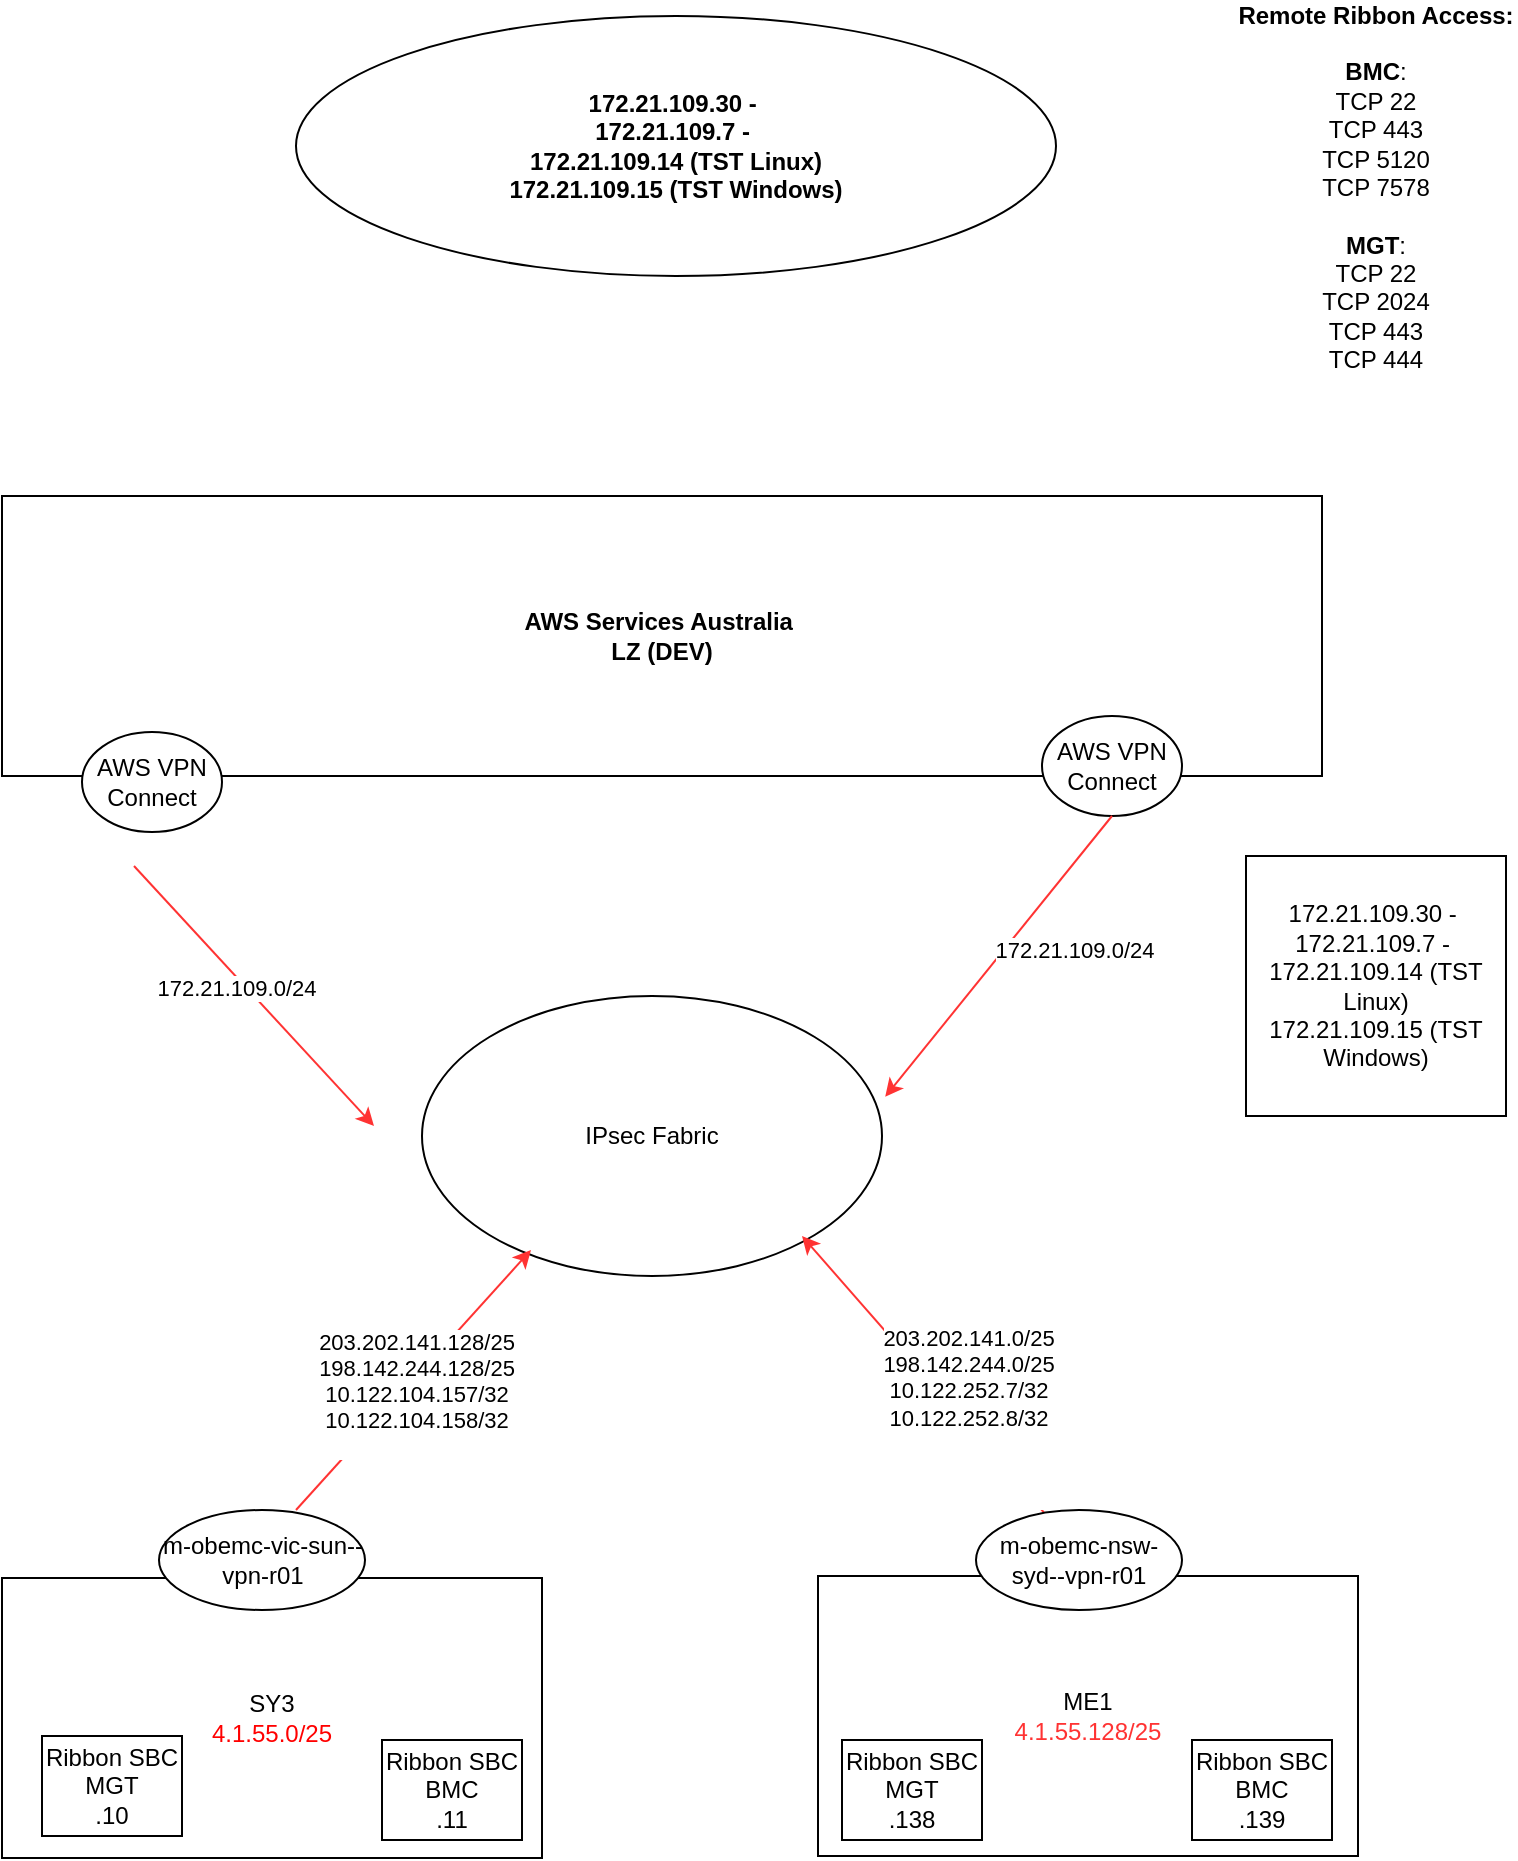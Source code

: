 <mxfile version="25.0.3">
  <diagram name="Page-1" id="dU_e7VPEd_71yUoCDEky">
    <mxGraphModel dx="1078" dy="479" grid="1" gridSize="10" guides="1" tooltips="1" connect="1" arrows="1" fold="1" page="1" pageScale="1" pageWidth="827" pageHeight="1169" math="0" shadow="0">
      <root>
        <mxCell id="0" />
        <mxCell id="1" parent="0" />
        <mxCell id="u6Nlhj0dFVYCVf8Xmznz-1" value="IPsec Fabric" style="ellipse;whiteSpace=wrap;html=1;" vertex="1" parent="1">
          <mxGeometry x="260" y="540" width="230" height="140" as="geometry" />
        </mxCell>
        <mxCell id="u6Nlhj0dFVYCVf8Xmznz-2" value="&lt;b&gt;AWS Services Australia&amp;nbsp;&lt;/b&gt;&lt;div&gt;&lt;b&gt;LZ (DEV)&lt;/b&gt;&lt;/div&gt;" style="rounded=0;whiteSpace=wrap;html=1;direction=west;" vertex="1" parent="1">
          <mxGeometry x="50" y="290" width="660" height="140" as="geometry" />
        </mxCell>
        <mxCell id="u6Nlhj0dFVYCVf8Xmznz-3" value="SY3&lt;br&gt;&lt;font color=&quot;#ff0000&quot;&gt;4.1.55.0/25&lt;/font&gt;" style="rounded=0;whiteSpace=wrap;html=1;direction=west;" vertex="1" parent="1">
          <mxGeometry x="50" y="831" width="270" height="140" as="geometry" />
        </mxCell>
        <mxCell id="u6Nlhj0dFVYCVf8Xmznz-4" value="ME1&lt;div&gt;&lt;font color=&quot;#ff3333&quot;&gt;4.1.55.128/25&lt;/font&gt;&lt;/div&gt;" style="rounded=0;whiteSpace=wrap;html=1;direction=west;" vertex="1" parent="1">
          <mxGeometry x="458" y="830" width="270" height="140" as="geometry" />
        </mxCell>
        <mxCell id="u6Nlhj0dFVYCVf8Xmznz-11" value="" style="endArrow=none;html=1;rounded=0;entryX=-0.02;entryY=0.616;entryDx=0;entryDy=0;entryPerimeter=0;exitX=0.48;exitY=0.996;exitDx=0;exitDy=0;exitPerimeter=0;" edge="1" parent="1" source="u6Nlhj0dFVYCVf8Xmznz-50">
          <mxGeometry width="50" height="50" relative="1" as="geometry">
            <mxPoint x="286" y="285" as="sourcePoint" />
            <mxPoint x="444" y="127" as="targetPoint" />
          </mxGeometry>
        </mxCell>
        <mxCell id="u6Nlhj0dFVYCVf8Xmznz-14" value="&lt;b&gt;Remote Ribbon Access:&lt;/b&gt;&lt;div&gt;&lt;br&gt;&lt;/div&gt;&lt;div&gt;&lt;b&gt;BMC&lt;/b&gt;:&lt;/div&gt;&lt;div&gt;TCP 22&lt;/div&gt;&lt;div&gt;TCP 443&lt;/div&gt;&lt;div&gt;TCP 5120&lt;/div&gt;&lt;div&gt;TCP 7578&lt;/div&gt;&lt;div&gt;&lt;br&gt;&lt;/div&gt;&lt;div&gt;&lt;b&gt;MGT&lt;/b&gt;:&lt;/div&gt;&lt;div&gt;TCP 22&lt;/div&gt;&lt;div&gt;TCP 2024&lt;/div&gt;&lt;div&gt;TCP 443&lt;/div&gt;&lt;div&gt;TCP 444&lt;/div&gt;&lt;div&gt;&lt;br&gt;&lt;/div&gt;&lt;div&gt;&lt;br&gt;&lt;/div&gt;" style="text;strokeColor=none;align=center;fillColor=none;html=1;verticalAlign=middle;whiteSpace=wrap;rounded=0;" vertex="1" parent="1">
          <mxGeometry x="667" y="70" width="140" height="160" as="geometry" />
        </mxCell>
        <mxCell id="u6Nlhj0dFVYCVf8Xmznz-15" value="m-obemc-vic-sun--vpn-r01" style="ellipse;whiteSpace=wrap;html=1;" vertex="1" parent="1">
          <mxGeometry x="128.5" y="797" width="103" height="50" as="geometry" />
        </mxCell>
        <mxCell id="u6Nlhj0dFVYCVf8Xmznz-22" value="AWS VPN&lt;div&gt;Connect&lt;/div&gt;" style="ellipse;whiteSpace=wrap;html=1;" vertex="1" parent="1">
          <mxGeometry x="90" y="408" width="70" height="50" as="geometry" />
        </mxCell>
        <mxCell id="u6Nlhj0dFVYCVf8Xmznz-24" value="Ribbon SBC&lt;div&gt;MGT&lt;/div&gt;&lt;div&gt;.10&lt;/div&gt;" style="rounded=0;whiteSpace=wrap;html=1;direction=west;" vertex="1" parent="1">
          <mxGeometry x="70" y="910" width="70" height="50" as="geometry" />
        </mxCell>
        <mxCell id="u6Nlhj0dFVYCVf8Xmznz-25" value="Ribbon SBC&lt;div&gt;BMC&lt;/div&gt;&lt;div&gt;.11&lt;/div&gt;" style="rounded=0;whiteSpace=wrap;html=1;direction=west;" vertex="1" parent="1">
          <mxGeometry x="240" y="912" width="70" height="50" as="geometry" />
        </mxCell>
        <mxCell id="u6Nlhj0dFVYCVf8Xmznz-26" value="Ribbon SBC&lt;div&gt;MGT&lt;/div&gt;&lt;div&gt;.138&lt;/div&gt;" style="rounded=0;whiteSpace=wrap;html=1;direction=west;" vertex="1" parent="1">
          <mxGeometry x="470" y="912" width="70" height="50" as="geometry" />
        </mxCell>
        <mxCell id="u6Nlhj0dFVYCVf8Xmznz-27" value="Ribbon SBC&lt;div&gt;BMC&lt;/div&gt;&lt;div&gt;.139&lt;/div&gt;" style="rounded=0;whiteSpace=wrap;html=1;direction=west;" vertex="1" parent="1">
          <mxGeometry x="645" y="912" width="70" height="50" as="geometry" />
        </mxCell>
        <mxCell id="u6Nlhj0dFVYCVf8Xmznz-28" value="AWS VPN&lt;div&gt;Connect&lt;/div&gt;" style="ellipse;whiteSpace=wrap;html=1;" vertex="1" parent="1">
          <mxGeometry x="570" y="400" width="70" height="50" as="geometry" />
        </mxCell>
        <mxCell id="u6Nlhj0dFVYCVf8Xmznz-35" value="" style="endArrow=classic;html=1;rounded=0;strokeColor=#FF3333;" edge="1" parent="1">
          <mxGeometry width="50" height="50" relative="1" as="geometry">
            <mxPoint x="197" y="797" as="sourcePoint" />
            <mxPoint x="314.5" y="667" as="targetPoint" />
          </mxGeometry>
        </mxCell>
        <mxCell id="u6Nlhj0dFVYCVf8Xmznz-36" value="203.202.141.128/25&lt;div&gt;198.142.244.128/25&lt;/div&gt;&lt;div&gt;10.122.104.157/32&lt;/div&gt;&lt;div&gt;&lt;div&gt;10.122.104.158/32&lt;/div&gt;&lt;div&gt;&lt;br&gt;&lt;/div&gt;&lt;/div&gt;" style="edgeLabel;html=1;align=center;verticalAlign=middle;resizable=0;points=[];strokeColor=#FF3333;" vertex="1" connectable="0" parent="u6Nlhj0dFVYCVf8Xmznz-35">
          <mxGeometry x="-0.403" y="2" relative="1" as="geometry">
            <mxPoint x="26" y="-18" as="offset" />
          </mxGeometry>
        </mxCell>
        <mxCell id="u6Nlhj0dFVYCVf8Xmznz-37" value="" style="endArrow=classic;html=1;rounded=0;strokeColor=#FF3333;" edge="1" parent="1">
          <mxGeometry width="50" height="50" relative="1" as="geometry">
            <mxPoint x="116" y="475" as="sourcePoint" />
            <mxPoint x="236" y="605" as="targetPoint" />
          </mxGeometry>
        </mxCell>
        <mxCell id="u6Nlhj0dFVYCVf8Xmznz-38" value="172.21.109.0/24" style="edgeLabel;html=1;align=center;verticalAlign=middle;resizable=0;points=[];strokeColor=#FF3333;" vertex="1" connectable="0" parent="u6Nlhj0dFVYCVf8Xmznz-37">
          <mxGeometry x="-0.403" y="2" relative="1" as="geometry">
            <mxPoint x="13" y="23" as="offset" />
          </mxGeometry>
        </mxCell>
        <mxCell id="u6Nlhj0dFVYCVf8Xmznz-43" value="" style="endArrow=classic;html=1;rounded=0;strokeColor=#FF3333;" edge="1" parent="1">
          <mxGeometry width="50" height="50" relative="1" as="geometry">
            <mxPoint x="590" y="820" as="sourcePoint" />
            <mxPoint x="450" y="660" as="targetPoint" />
          </mxGeometry>
        </mxCell>
        <mxCell id="u6Nlhj0dFVYCVf8Xmznz-44" value="&lt;br&gt;203.202.141.0/25&lt;div style=&quot;forced-color-adjust: none;&quot;&gt;198.142.244.0/25&lt;/div&gt;&lt;div style=&quot;forced-color-adjust: none;&quot;&gt;10.122.252.7/32&lt;/div&gt;&lt;div style=&quot;forced-color-adjust: none;&quot;&gt;&lt;div style=&quot;forced-color-adjust: none;&quot;&gt;10.122.252.8/32&lt;/div&gt;&lt;div style=&quot;forced-color-adjust: none;&quot;&gt;&lt;br style=&quot;forced-color-adjust: none; color: rgb(0, 0, 0); font-family: Helvetica; font-size: 11px; font-style: normal; font-variant-ligatures: normal; font-variant-caps: normal; font-weight: 400; letter-spacing: normal; orphans: 2; text-align: center; text-indent: 0px; text-transform: none; widows: 2; word-spacing: 0px; -webkit-text-stroke-width: 0px; white-space: nowrap; background-color: rgb(255, 255, 255); text-decoration-thickness: initial; text-decoration-style: initial; text-decoration-color: initial;&quot;&gt;&lt;br&gt;&lt;br&gt;&lt;/div&gt;&lt;/div&gt;" style="edgeLabel;html=1;align=center;verticalAlign=middle;resizable=0;points=[];strokeColor=#FF3333;direction=south;" vertex="1" connectable="0" parent="u6Nlhj0dFVYCVf8Xmznz-43">
          <mxGeometry x="-0.403" y="2" relative="1" as="geometry">
            <mxPoint x="-14" y="-30" as="offset" />
          </mxGeometry>
        </mxCell>
        <mxCell id="u6Nlhj0dFVYCVf8Xmznz-50" value="&lt;b&gt;172.21.109.30 -&amp;nbsp;&lt;/b&gt;&lt;div&gt;&lt;b&gt;172.21.109.7 -&amp;nbsp;&lt;/b&gt;&lt;/div&gt;&lt;div&gt;&lt;b&gt;172.21.109.14 (TST Linux)&lt;/b&gt;&lt;/div&gt;&lt;div&gt;&lt;b&gt;172.21.109.15 (TST Windows)&lt;/b&gt;&lt;/div&gt;" style="ellipse;whiteSpace=wrap;html=1;" vertex="1" parent="1">
          <mxGeometry x="197" y="50" width="380" height="130" as="geometry" />
        </mxCell>
        <mxCell id="u6Nlhj0dFVYCVf8Xmznz-52" value="&lt;span style=&quot;font-weight: normal;&quot;&gt;172.21.109.30 -&amp;nbsp;&lt;/span&gt;&lt;div&gt;&lt;span style=&quot;font-weight: normal;&quot;&gt;172.21.109.7 -&amp;nbsp;&lt;/span&gt;&lt;/div&gt;&lt;div&gt;&lt;span style=&quot;font-weight: normal;&quot;&gt;172.21.109.14 (TST Linux)&lt;/span&gt;&lt;/div&gt;&lt;div&gt;&lt;span style=&quot;font-weight: normal;&quot;&gt;172.21.109.15 (TST Windows)&lt;/span&gt;&lt;/div&gt;" style="whiteSpace=wrap;html=1;aspect=fixed;fontStyle=1" vertex="1" parent="1">
          <mxGeometry x="672" y="470" width="130" height="130" as="geometry" />
        </mxCell>
        <mxCell id="u6Nlhj0dFVYCVf8Xmznz-53" value="" style="endArrow=classic;html=1;rounded=0;strokeColor=#FF3333;exitX=0.5;exitY=1;exitDx=0;exitDy=0;entryX=1.007;entryY=0.36;entryDx=0;entryDy=0;entryPerimeter=0;" edge="1" parent="1" source="u6Nlhj0dFVYCVf8Xmznz-28" target="u6Nlhj0dFVYCVf8Xmznz-1">
          <mxGeometry width="50" height="50" relative="1" as="geometry">
            <mxPoint x="390" y="480" as="sourcePoint" />
            <mxPoint x="510" y="610" as="targetPoint" />
          </mxGeometry>
        </mxCell>
        <mxCell id="u6Nlhj0dFVYCVf8Xmznz-54" value="172.21.109.0/24" style="edgeLabel;html=1;align=center;verticalAlign=middle;resizable=0;points=[];strokeColor=#FF3333;" vertex="1" connectable="0" parent="u6Nlhj0dFVYCVf8Xmznz-53">
          <mxGeometry x="-0.403" y="2" relative="1" as="geometry">
            <mxPoint x="13" y="23" as="offset" />
          </mxGeometry>
        </mxCell>
        <mxCell id="u6Nlhj0dFVYCVf8Xmznz-55" value="m-obemc-nsw-syd--vpn-r01" style="ellipse;whiteSpace=wrap;html=1;" vertex="1" parent="1">
          <mxGeometry x="537" y="797" width="103" height="50" as="geometry" />
        </mxCell>
      </root>
    </mxGraphModel>
  </diagram>
</mxfile>
